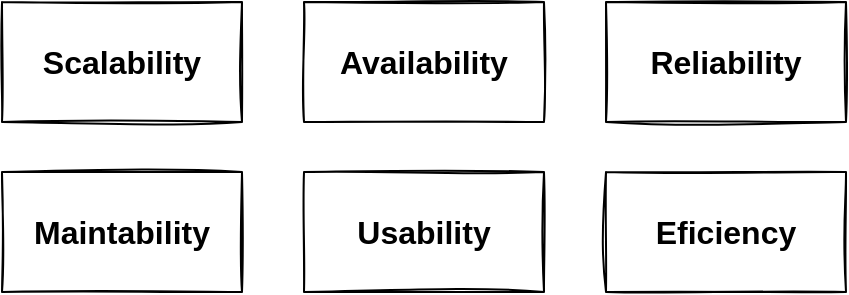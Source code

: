 <mxfile version="14.6.13" type="device"><diagram id="9yy47Hrb_X02eXC8iBCT" name="Page-1"><mxGraphModel dx="585" dy="-62" grid="0" gridSize="10" guides="1" tooltips="1" connect="1" arrows="1" fold="1" page="0" pageScale="1" pageWidth="850" pageHeight="1100" math="0" shadow="0"><root><mxCell id="0"/><mxCell id="1" parent="0"/><mxCell id="dMlbe1l62N97GyqAlNmw-12" value="Scalability" style="rounded=0;whiteSpace=wrap;html=1;sketch=1;fontStyle=1;fontSize=16;" parent="1" vertex="1"><mxGeometry x="14" y="422" width="120" height="60" as="geometry"/></mxCell><mxCell id="dMlbe1l62N97GyqAlNmw-13" value="Availability" style="rounded=0;whiteSpace=wrap;html=1;sketch=1;fontStyle=1;fontSize=16;" parent="1" vertex="1"><mxGeometry x="165" y="422" width="120" height="60" as="geometry"/></mxCell><mxCell id="dMlbe1l62N97GyqAlNmw-14" value="Reliability" style="rounded=0;whiteSpace=wrap;html=1;sketch=1;fontStyle=1;fontSize=16;" parent="1" vertex="1"><mxGeometry x="316" y="422" width="120" height="60" as="geometry"/></mxCell><mxCell id="LKKD72iaMGgsKhDjaJn--1" value="&lt;div class=&quot;O0&quot; style=&quot;margin-top: 0pt ; margin-bottom: 0pt ; margin-left: 0.38in ; text-indent: -0.38in&quot;&gt;Maintability&lt;/div&gt;" style="rounded=0;whiteSpace=wrap;html=1;sketch=1;fontStyle=1;fontSize=16;" vertex="1" parent="1"><mxGeometry x="14" y="507" width="120" height="60" as="geometry"/></mxCell><mxCell id="LKKD72iaMGgsKhDjaJn--2" value="&lt;div class=&quot;O0&quot; style=&quot;margin-top: 0pt ; margin-bottom: 0pt ; margin-left: 0.38in ; text-indent: -0.38in&quot;&gt;Usability&lt;/div&gt;" style="rounded=0;whiteSpace=wrap;html=1;sketch=1;fontStyle=1;fontSize=16;" vertex="1" parent="1"><mxGeometry x="165" y="507" width="120" height="60" as="geometry"/></mxCell><mxCell id="LKKD72iaMGgsKhDjaJn--3" value="&lt;div class=&quot;O0&quot; style=&quot;margin-top: 0pt ; margin-bottom: 0pt ; margin-left: 0.38in ; text-indent: -0.38in&quot;&gt;Eficiency&lt;/div&gt;" style="rounded=0;whiteSpace=wrap;html=1;sketch=1;fontStyle=1;fontSize=16;" vertex="1" parent="1"><mxGeometry x="316" y="507" width="120" height="60" as="geometry"/></mxCell></root></mxGraphModel></diagram></mxfile>